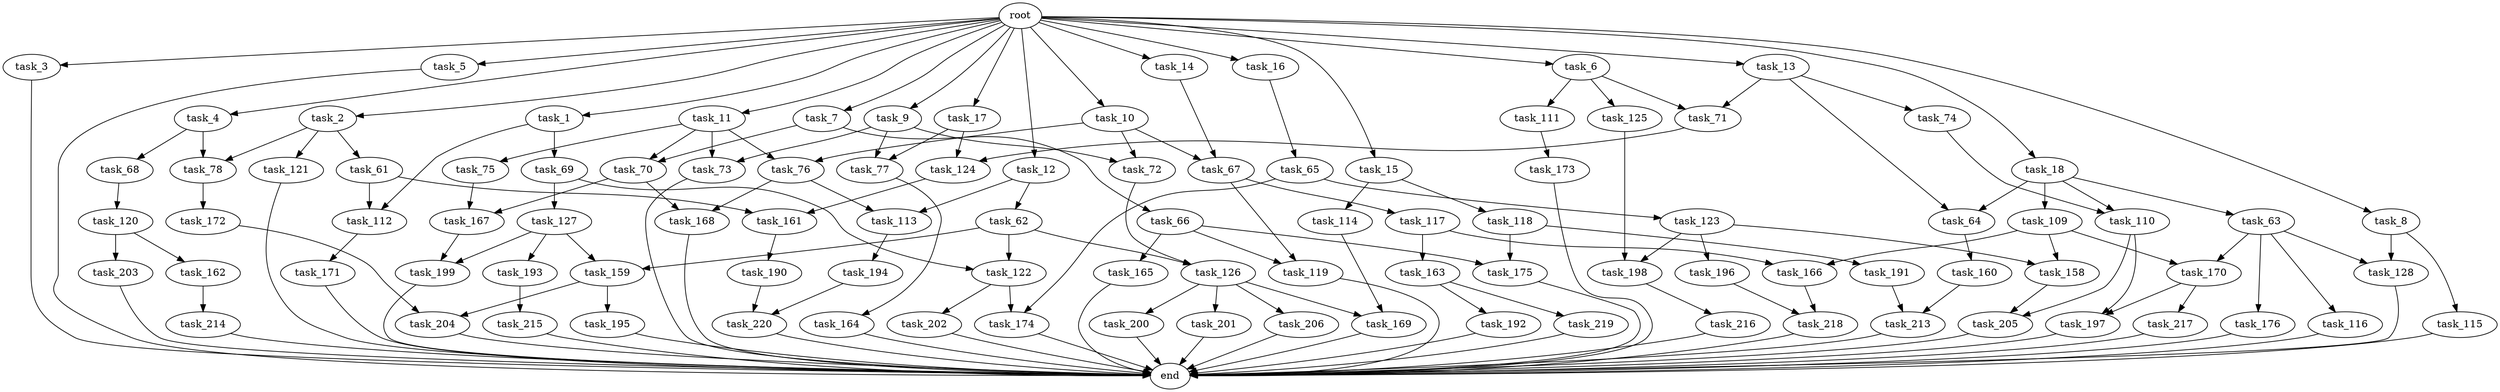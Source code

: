 digraph G {
  root [size="0.000000"];
  task_1 [size="10.240000"];
  task_2 [size="10.240000"];
  task_3 [size="10.240000"];
  task_4 [size="10.240000"];
  task_5 [size="10.240000"];
  task_6 [size="10.240000"];
  task_7 [size="10.240000"];
  task_8 [size="10.240000"];
  task_9 [size="10.240000"];
  task_10 [size="10.240000"];
  task_11 [size="10.240000"];
  task_12 [size="10.240000"];
  task_13 [size="10.240000"];
  task_14 [size="10.240000"];
  task_15 [size="10.240000"];
  task_16 [size="10.240000"];
  task_17 [size="10.240000"];
  task_18 [size="10.240000"];
  task_61 [size="1374389534.720000"];
  task_62 [size="2147483648.000000"];
  task_63 [size="3092376453.120000"];
  task_64 [size="3865470566.400000"];
  task_65 [size="2147483648.000000"];
  task_66 [size="5497558138.880000"];
  task_67 [size="8332236554.240000"];
  task_68 [size="3092376453.120000"];
  task_69 [size="773094113.280000"];
  task_70 [size="10995116277.760000"];
  task_71 [size="4982162063.360000"];
  task_72 [size="7730941132.800000"];
  task_73 [size="6270652252.160000"];
  task_74 [size="773094113.280000"];
  task_75 [size="5497558138.880000"];
  task_76 [size="12455405158.400000"];
  task_77 [size="3865470566.400000"];
  task_78 [size="4466765987.840000"];
  task_109 [size="3092376453.120000"];
  task_110 [size="3865470566.400000"];
  task_111 [size="4209067950.080000"];
  task_112 [size="1546188226.560000"];
  task_113 [size="7645041786.880000"];
  task_114 [size="4209067950.080000"];
  task_115 [size="4209067950.080000"];
  task_116 [size="8589934592.000000"];
  task_117 [size="5497558138.880000"];
  task_118 [size="4209067950.080000"];
  task_119 [size="14087492730.880001"];
  task_120 [size="2147483648.000000"];
  task_121 [size="1374389534.720000"];
  task_122 [size="10050223472.639999"];
  task_123 [size="4209067950.080000"];
  task_124 [size="6184752906.240000"];
  task_125 [size="4209067950.080000"];
  task_126 [size="9105330667.520000"];
  task_127 [size="3092376453.120000"];
  task_128 [size="12799002542.080000"];
  task_158 [size="15547781611.520000"];
  task_159 [size="7730941132.800000"];
  task_160 [size="773094113.280000"];
  task_161 [size="3865470566.400000"];
  task_162 [size="3092376453.120000"];
  task_163 [size="2147483648.000000"];
  task_164 [size="4209067950.080000"];
  task_165 [size="8589934592.000000"];
  task_166 [size="10737418240.000000"];
  task_167 [size="7645041786.880000"];
  task_168 [size="10995116277.760000"];
  task_169 [size="8933531975.680000"];
  task_170 [size="17179869184.000000"];
  task_171 [size="5497558138.880000"];
  task_172 [size="4209067950.080000"];
  task_173 [size="2147483648.000000"];
  task_174 [size="11166914969.600000"];
  task_175 [size="17179869184.000000"];
  task_176 [size="8589934592.000000"];
  task_190 [size="3092376453.120000"];
  task_191 [size="8589934592.000000"];
  task_192 [size="773094113.280000"];
  task_193 [size="773094113.280000"];
  task_194 [size="3092376453.120000"];
  task_195 [size="773094113.280000"];
  task_196 [size="6957847019.520000"];
  task_197 [size="687194767.360000"];
  task_198 [size="10050223472.639999"];
  task_199 [size="2920577761.280000"];
  task_200 [size="8589934592.000000"];
  task_201 [size="8589934592.000000"];
  task_202 [size="6957847019.520000"];
  task_203 [size="3092376453.120000"];
  task_204 [size="2920577761.280000"];
  task_205 [size="7301444403.200000"];
  task_206 [size="8589934592.000000"];
  task_213 [size="9363028705.280001"];
  task_214 [size="5497558138.880000"];
  task_215 [size="2147483648.000000"];
  task_216 [size="5497558138.880000"];
  task_217 [size="343597383.680000"];
  task_218 [size="8332236554.240000"];
  task_219 [size="773094113.280000"];
  task_220 [size="1717986918.400000"];
  end [size="0.000000"];

  root -> task_1 [size="1.000000"];
  root -> task_2 [size="1.000000"];
  root -> task_3 [size="1.000000"];
  root -> task_4 [size="1.000000"];
  root -> task_5 [size="1.000000"];
  root -> task_6 [size="1.000000"];
  root -> task_7 [size="1.000000"];
  root -> task_8 [size="1.000000"];
  root -> task_9 [size="1.000000"];
  root -> task_10 [size="1.000000"];
  root -> task_11 [size="1.000000"];
  root -> task_12 [size="1.000000"];
  root -> task_13 [size="1.000000"];
  root -> task_14 [size="1.000000"];
  root -> task_15 [size="1.000000"];
  root -> task_16 [size="1.000000"];
  root -> task_17 [size="1.000000"];
  root -> task_18 [size="1.000000"];
  task_1 -> task_69 [size="75497472.000000"];
  task_1 -> task_112 [size="75497472.000000"];
  task_2 -> task_61 [size="134217728.000000"];
  task_2 -> task_78 [size="134217728.000000"];
  task_2 -> task_121 [size="134217728.000000"];
  task_3 -> end [size="1.000000"];
  task_4 -> task_68 [size="301989888.000000"];
  task_4 -> task_78 [size="301989888.000000"];
  task_5 -> end [size="1.000000"];
  task_6 -> task_71 [size="411041792.000000"];
  task_6 -> task_111 [size="411041792.000000"];
  task_6 -> task_125 [size="411041792.000000"];
  task_7 -> task_66 [size="536870912.000000"];
  task_7 -> task_70 [size="536870912.000000"];
  task_8 -> task_115 [size="411041792.000000"];
  task_8 -> task_128 [size="411041792.000000"];
  task_9 -> task_72 [size="75497472.000000"];
  task_9 -> task_73 [size="75497472.000000"];
  task_9 -> task_77 [size="75497472.000000"];
  task_10 -> task_67 [size="679477248.000000"];
  task_10 -> task_72 [size="679477248.000000"];
  task_10 -> task_76 [size="679477248.000000"];
  task_11 -> task_70 [size="536870912.000000"];
  task_11 -> task_73 [size="536870912.000000"];
  task_11 -> task_75 [size="536870912.000000"];
  task_11 -> task_76 [size="536870912.000000"];
  task_12 -> task_62 [size="209715200.000000"];
  task_12 -> task_113 [size="209715200.000000"];
  task_13 -> task_64 [size="75497472.000000"];
  task_13 -> task_71 [size="75497472.000000"];
  task_13 -> task_74 [size="75497472.000000"];
  task_14 -> task_67 [size="134217728.000000"];
  task_15 -> task_114 [size="411041792.000000"];
  task_15 -> task_118 [size="411041792.000000"];
  task_16 -> task_65 [size="209715200.000000"];
  task_17 -> task_77 [size="301989888.000000"];
  task_17 -> task_124 [size="301989888.000000"];
  task_18 -> task_63 [size="301989888.000000"];
  task_18 -> task_64 [size="301989888.000000"];
  task_18 -> task_109 [size="301989888.000000"];
  task_18 -> task_110 [size="301989888.000000"];
  task_61 -> task_112 [size="75497472.000000"];
  task_61 -> task_161 [size="75497472.000000"];
  task_62 -> task_122 [size="679477248.000000"];
  task_62 -> task_126 [size="679477248.000000"];
  task_62 -> task_159 [size="679477248.000000"];
  task_63 -> task_116 [size="838860800.000000"];
  task_63 -> task_128 [size="838860800.000000"];
  task_63 -> task_170 [size="838860800.000000"];
  task_63 -> task_176 [size="838860800.000000"];
  task_64 -> task_160 [size="75497472.000000"];
  task_65 -> task_123 [size="411041792.000000"];
  task_65 -> task_174 [size="411041792.000000"];
  task_66 -> task_119 [size="838860800.000000"];
  task_66 -> task_165 [size="838860800.000000"];
  task_66 -> task_175 [size="838860800.000000"];
  task_67 -> task_117 [size="536870912.000000"];
  task_67 -> task_119 [size="536870912.000000"];
  task_68 -> task_120 [size="209715200.000000"];
  task_69 -> task_122 [size="301989888.000000"];
  task_69 -> task_127 [size="301989888.000000"];
  task_70 -> task_167 [size="536870912.000000"];
  task_70 -> task_168 [size="536870912.000000"];
  task_71 -> task_124 [size="301989888.000000"];
  task_72 -> task_126 [size="209715200.000000"];
  task_73 -> end [size="1.000000"];
  task_74 -> task_110 [size="75497472.000000"];
  task_75 -> task_167 [size="209715200.000000"];
  task_76 -> task_113 [size="536870912.000000"];
  task_76 -> task_168 [size="536870912.000000"];
  task_77 -> task_164 [size="411041792.000000"];
  task_78 -> task_172 [size="411041792.000000"];
  task_109 -> task_158 [size="838860800.000000"];
  task_109 -> task_166 [size="838860800.000000"];
  task_109 -> task_170 [size="838860800.000000"];
  task_110 -> task_197 [size="33554432.000000"];
  task_110 -> task_205 [size="33554432.000000"];
  task_111 -> task_173 [size="209715200.000000"];
  task_112 -> task_171 [size="536870912.000000"];
  task_113 -> task_194 [size="301989888.000000"];
  task_114 -> task_169 [size="33554432.000000"];
  task_115 -> end [size="1.000000"];
  task_116 -> end [size="1.000000"];
  task_117 -> task_163 [size="209715200.000000"];
  task_117 -> task_166 [size="209715200.000000"];
  task_118 -> task_175 [size="838860800.000000"];
  task_118 -> task_191 [size="838860800.000000"];
  task_119 -> end [size="1.000000"];
  task_120 -> task_162 [size="301989888.000000"];
  task_120 -> task_203 [size="301989888.000000"];
  task_121 -> end [size="1.000000"];
  task_122 -> task_174 [size="679477248.000000"];
  task_122 -> task_202 [size="679477248.000000"];
  task_123 -> task_158 [size="679477248.000000"];
  task_123 -> task_196 [size="679477248.000000"];
  task_123 -> task_198 [size="679477248.000000"];
  task_124 -> task_161 [size="301989888.000000"];
  task_125 -> task_198 [size="301989888.000000"];
  task_126 -> task_169 [size="838860800.000000"];
  task_126 -> task_200 [size="838860800.000000"];
  task_126 -> task_201 [size="838860800.000000"];
  task_126 -> task_206 [size="838860800.000000"];
  task_127 -> task_159 [size="75497472.000000"];
  task_127 -> task_193 [size="75497472.000000"];
  task_127 -> task_199 [size="75497472.000000"];
  task_128 -> end [size="1.000000"];
  task_158 -> task_205 [size="679477248.000000"];
  task_159 -> task_195 [size="75497472.000000"];
  task_159 -> task_204 [size="75497472.000000"];
  task_160 -> task_213 [size="75497472.000000"];
  task_161 -> task_190 [size="301989888.000000"];
  task_162 -> task_214 [size="536870912.000000"];
  task_163 -> task_192 [size="75497472.000000"];
  task_163 -> task_219 [size="75497472.000000"];
  task_164 -> end [size="1.000000"];
  task_165 -> end [size="1.000000"];
  task_166 -> task_218 [size="134217728.000000"];
  task_167 -> task_199 [size="209715200.000000"];
  task_168 -> end [size="1.000000"];
  task_169 -> end [size="1.000000"];
  task_170 -> task_197 [size="33554432.000000"];
  task_170 -> task_217 [size="33554432.000000"];
  task_171 -> end [size="1.000000"];
  task_172 -> task_204 [size="209715200.000000"];
  task_173 -> end [size="1.000000"];
  task_174 -> end [size="1.000000"];
  task_175 -> end [size="1.000000"];
  task_176 -> end [size="1.000000"];
  task_190 -> task_220 [size="134217728.000000"];
  task_191 -> task_213 [size="838860800.000000"];
  task_192 -> end [size="1.000000"];
  task_193 -> task_215 [size="209715200.000000"];
  task_194 -> task_220 [size="33554432.000000"];
  task_195 -> end [size="1.000000"];
  task_196 -> task_218 [size="679477248.000000"];
  task_197 -> end [size="1.000000"];
  task_198 -> task_216 [size="536870912.000000"];
  task_199 -> end [size="1.000000"];
  task_200 -> end [size="1.000000"];
  task_201 -> end [size="1.000000"];
  task_202 -> end [size="1.000000"];
  task_203 -> end [size="1.000000"];
  task_204 -> end [size="1.000000"];
  task_205 -> end [size="1.000000"];
  task_206 -> end [size="1.000000"];
  task_213 -> end [size="1.000000"];
  task_214 -> end [size="1.000000"];
  task_215 -> end [size="1.000000"];
  task_216 -> end [size="1.000000"];
  task_217 -> end [size="1.000000"];
  task_218 -> end [size="1.000000"];
  task_219 -> end [size="1.000000"];
  task_220 -> end [size="1.000000"];
}
